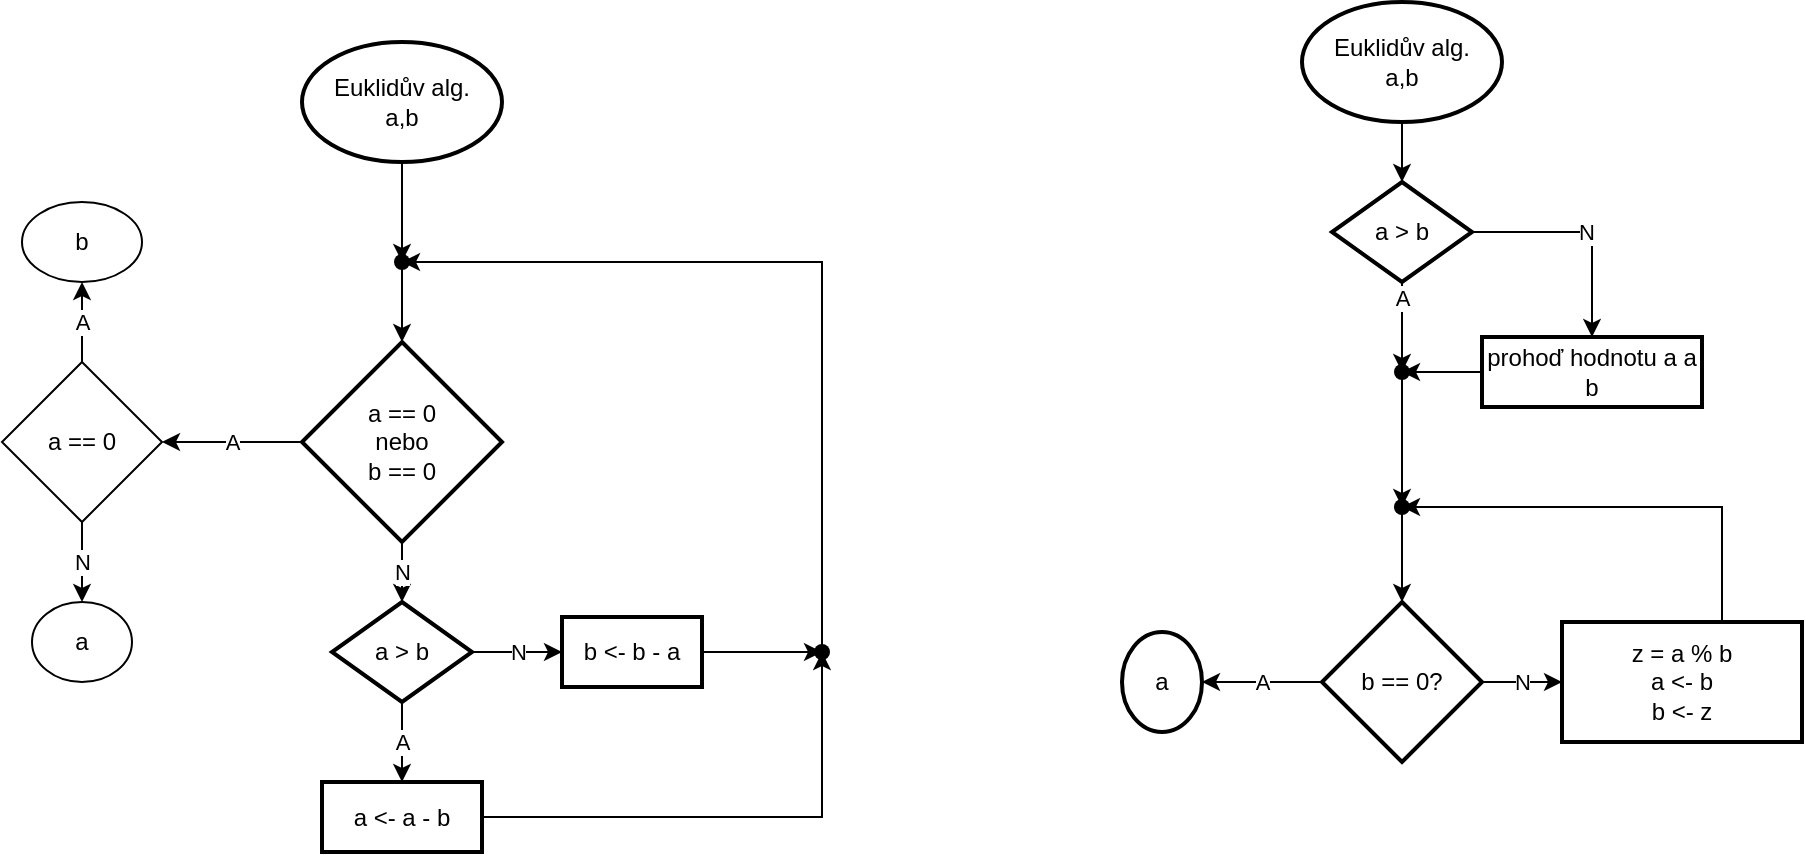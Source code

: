 <mxfile version="20.5.3"><diagram id="VHAhfm41HVIDLOv60HDv" name="Stránka-1"><mxGraphModel dx="793" dy="453" grid="1" gridSize="10" guides="1" tooltips="1" connect="1" arrows="1" fold="1" page="1" pageScale="1" pageWidth="827" pageHeight="1169" math="0" shadow="0"><root><mxCell id="0"/><mxCell id="1" parent="0"/><mxCell id="1JPd0c8pC__kWY6t5LKY-2" value="" style="edgeStyle=orthogonalEdgeStyle;rounded=0;orthogonalLoop=1;jettySize=auto;html=1;" edge="1" parent="1" source="X9t93fHU9e0wmVzQTunu-2" target="1JPd0c8pC__kWY6t5LKY-1"><mxGeometry relative="1" as="geometry"/></mxCell><mxCell id="X9t93fHU9e0wmVzQTunu-2" value="Euklidův alg.&lt;br&gt;a,b" style="strokeWidth=2;html=1;shape=mxgraph.flowchart.start_1;whiteSpace=wrap;" parent="1" vertex="1"><mxGeometry x="340" y="180" width="100" height="60" as="geometry"/></mxCell><mxCell id="1JPd0c8pC__kWY6t5LKY-4" value="" style="edgeStyle=orthogonalEdgeStyle;rounded=0;orthogonalLoop=1;jettySize=auto;html=1;" edge="1" parent="1" source="1JPd0c8pC__kWY6t5LKY-1" target="1JPd0c8pC__kWY6t5LKY-3"><mxGeometry relative="1" as="geometry"/></mxCell><mxCell id="1JPd0c8pC__kWY6t5LKY-1" value="" style="shape=waypoint;sketch=0;size=6;pointerEvents=1;points=[];fillColor=default;resizable=0;rotatable=0;perimeter=centerPerimeter;snapToPoint=1;strokeWidth=2;" vertex="1" parent="1"><mxGeometry x="370" y="270" width="40" height="40" as="geometry"/></mxCell><mxCell id="1JPd0c8pC__kWY6t5LKY-6" value="A" style="edgeStyle=orthogonalEdgeStyle;rounded=0;orthogonalLoop=1;jettySize=auto;html=1;entryX=1;entryY=0.5;entryDx=0;entryDy=0;" edge="1" parent="1" source="1JPd0c8pC__kWY6t5LKY-3" target="1JPd0c8pC__kWY6t5LKY-9"><mxGeometry relative="1" as="geometry"><mxPoint x="300" y="380" as="targetPoint"/></mxGeometry></mxCell><mxCell id="1JPd0c8pC__kWY6t5LKY-8" value="N" style="edgeStyle=orthogonalEdgeStyle;rounded=0;orthogonalLoop=1;jettySize=auto;html=1;" edge="1" parent="1" source="1JPd0c8pC__kWY6t5LKY-3" target="1JPd0c8pC__kWY6t5LKY-7"><mxGeometry relative="1" as="geometry"/></mxCell><mxCell id="1JPd0c8pC__kWY6t5LKY-3" value="&lt;div&gt;a == 0&lt;/div&gt;&lt;div&gt;nebo&lt;/div&gt;&lt;div&gt;b == 0&lt;br&gt;&lt;/div&gt;" style="rhombus;whiteSpace=wrap;html=1;sketch=0;strokeWidth=2;" vertex="1" parent="1"><mxGeometry x="340" y="330" width="100" height="100" as="geometry"/></mxCell><mxCell id="1JPd0c8pC__kWY6t5LKY-15" value="A" style="edgeStyle=orthogonalEdgeStyle;rounded=0;orthogonalLoop=1;jettySize=auto;html=1;" edge="1" parent="1" source="1JPd0c8pC__kWY6t5LKY-7" target="1JPd0c8pC__kWY6t5LKY-14"><mxGeometry relative="1" as="geometry"/></mxCell><mxCell id="1JPd0c8pC__kWY6t5LKY-17" value="N" style="edgeStyle=orthogonalEdgeStyle;rounded=0;orthogonalLoop=1;jettySize=auto;html=1;" edge="1" parent="1" source="1JPd0c8pC__kWY6t5LKY-7" target="1JPd0c8pC__kWY6t5LKY-16"><mxGeometry relative="1" as="geometry"/></mxCell><mxCell id="1JPd0c8pC__kWY6t5LKY-7" value="a &amp;gt; b" style="rhombus;whiteSpace=wrap;html=1;sketch=0;strokeWidth=2;" vertex="1" parent="1"><mxGeometry x="355" y="460" width="70" height="50" as="geometry"/></mxCell><mxCell id="1JPd0c8pC__kWY6t5LKY-11" value="A" style="edgeStyle=orthogonalEdgeStyle;rounded=0;orthogonalLoop=1;jettySize=auto;html=1;" edge="1" parent="1" source="1JPd0c8pC__kWY6t5LKY-9" target="1JPd0c8pC__kWY6t5LKY-10"><mxGeometry relative="1" as="geometry"/></mxCell><mxCell id="1JPd0c8pC__kWY6t5LKY-13" value="N" style="edgeStyle=orthogonalEdgeStyle;rounded=0;orthogonalLoop=1;jettySize=auto;html=1;" edge="1" parent="1" source="1JPd0c8pC__kWY6t5LKY-9" target="1JPd0c8pC__kWY6t5LKY-12"><mxGeometry relative="1" as="geometry"/></mxCell><mxCell id="1JPd0c8pC__kWY6t5LKY-9" value="a == 0" style="rhombus;whiteSpace=wrap;html=1;" vertex="1" parent="1"><mxGeometry x="190" y="340" width="80" height="80" as="geometry"/></mxCell><mxCell id="1JPd0c8pC__kWY6t5LKY-10" value="b" style="ellipse;whiteSpace=wrap;html=1;" vertex="1" parent="1"><mxGeometry x="200" y="260" width="60" height="40" as="geometry"/></mxCell><mxCell id="1JPd0c8pC__kWY6t5LKY-12" value="a" style="ellipse;whiteSpace=wrap;html=1;" vertex="1" parent="1"><mxGeometry x="205" y="460" width="50" height="40" as="geometry"/></mxCell><mxCell id="1JPd0c8pC__kWY6t5LKY-21" value="" style="edgeStyle=orthogonalEdgeStyle;rounded=0;orthogonalLoop=1;jettySize=auto;html=1;entryX=0.675;entryY=0.55;entryDx=0;entryDy=0;entryPerimeter=0;" edge="1" parent="1" source="1JPd0c8pC__kWY6t5LKY-14" target="1JPd0c8pC__kWY6t5LKY-18"><mxGeometry relative="1" as="geometry"><mxPoint x="550" y="567.5" as="targetPoint"/></mxGeometry></mxCell><mxCell id="1JPd0c8pC__kWY6t5LKY-14" value="a &amp;lt;- a - b" style="whiteSpace=wrap;html=1;sketch=0;strokeWidth=2;" vertex="1" parent="1"><mxGeometry x="350" y="550" width="80" height="35" as="geometry"/></mxCell><mxCell id="1JPd0c8pC__kWY6t5LKY-19" value="" style="edgeStyle=orthogonalEdgeStyle;rounded=0;orthogonalLoop=1;jettySize=auto;html=1;" edge="1" parent="1" source="1JPd0c8pC__kWY6t5LKY-16" target="1JPd0c8pC__kWY6t5LKY-18"><mxGeometry relative="1" as="geometry"/></mxCell><mxCell id="1JPd0c8pC__kWY6t5LKY-16" value="b &amp;lt;- b - a" style="whiteSpace=wrap;html=1;sketch=0;strokeWidth=2;" vertex="1" parent="1"><mxGeometry x="470" y="467.5" width="70" height="35" as="geometry"/></mxCell><mxCell id="1JPd0c8pC__kWY6t5LKY-23" value="" style="edgeStyle=orthogonalEdgeStyle;rounded=0;orthogonalLoop=1;jettySize=auto;html=1;entryX=0.575;entryY=0.475;entryDx=0;entryDy=0;entryPerimeter=0;" edge="1" parent="1" source="1JPd0c8pC__kWY6t5LKY-18" target="1JPd0c8pC__kWY6t5LKY-1"><mxGeometry relative="1" as="geometry"><mxPoint x="655" y="365" as="targetPoint"/><Array as="points"><mxPoint x="600" y="290"/></Array></mxGeometry></mxCell><mxCell id="1JPd0c8pC__kWY6t5LKY-18" value="" style="shape=waypoint;sketch=0;size=6;pointerEvents=1;points=[];fillColor=default;resizable=0;rotatable=0;perimeter=centerPerimeter;snapToPoint=1;strokeWidth=2;" vertex="1" parent="1"><mxGeometry x="580" y="465" width="40" height="40" as="geometry"/></mxCell><mxCell id="1JPd0c8pC__kWY6t5LKY-26" value="Euklidův alg.&lt;br&gt;a,b" style="strokeWidth=2;html=1;shape=mxgraph.flowchart.start_1;whiteSpace=wrap;" vertex="1" parent="1"><mxGeometry x="840" y="160" width="100" height="60" as="geometry"/></mxCell><mxCell id="1JPd0c8pC__kWY6t5LKY-27" value="" style="edgeStyle=orthogonalEdgeStyle;rounded=0;orthogonalLoop=1;jettySize=auto;html=1;entryX=0.5;entryY=0;entryDx=0;entryDy=0;exitX=0.5;exitY=1;exitDx=0;exitDy=0;exitPerimeter=0;" edge="1" parent="1" source="1JPd0c8pC__kWY6t5LKY-26" target="1JPd0c8pC__kWY6t5LKY-34"><mxGeometry relative="1" as="geometry"><mxPoint x="890" y="270" as="sourcePoint"/><mxPoint x="890" y="310" as="targetPoint"/></mxGeometry></mxCell><mxCell id="1JPd0c8pC__kWY6t5LKY-33" value="N" style="edgeStyle=orthogonalEdgeStyle;rounded=0;orthogonalLoop=1;jettySize=auto;html=1;" edge="1" parent="1" source="1JPd0c8pC__kWY6t5LKY-34" target="1JPd0c8pC__kWY6t5LKY-43"><mxGeometry relative="1" as="geometry"/></mxCell><mxCell id="1JPd0c8pC__kWY6t5LKY-51" value="A" style="edgeStyle=orthogonalEdgeStyle;rounded=0;orthogonalLoop=1;jettySize=auto;html=1;" edge="1" parent="1" source="1JPd0c8pC__kWY6t5LKY-34" target="1JPd0c8pC__kWY6t5LKY-48"><mxGeometry relative="1" as="geometry"/></mxCell><mxCell id="1JPd0c8pC__kWY6t5LKY-34" value="a &amp;gt; b" style="rhombus;whiteSpace=wrap;html=1;sketch=0;strokeWidth=2;" vertex="1" parent="1"><mxGeometry x="855" y="250" width="70" height="50" as="geometry"/></mxCell><mxCell id="1JPd0c8pC__kWY6t5LKY-50" value="" style="edgeStyle=orthogonalEdgeStyle;rounded=0;orthogonalLoop=1;jettySize=auto;html=1;" edge="1" parent="1" source="1JPd0c8pC__kWY6t5LKY-43" target="1JPd0c8pC__kWY6t5LKY-48"><mxGeometry relative="1" as="geometry"/></mxCell><mxCell id="1JPd0c8pC__kWY6t5LKY-43" value="prohoď hodnotu a a b" style="whiteSpace=wrap;html=1;sketch=0;strokeWidth=2;" vertex="1" parent="1"><mxGeometry x="930" y="327.5" width="110" height="35" as="geometry"/></mxCell><mxCell id="1JPd0c8pC__kWY6t5LKY-56" value="" style="edgeStyle=orthogonalEdgeStyle;rounded=0;orthogonalLoop=1;jettySize=auto;html=1;" edge="1" parent="1" source="1JPd0c8pC__kWY6t5LKY-48" target="1JPd0c8pC__kWY6t5LKY-55"><mxGeometry relative="1" as="geometry"/></mxCell><mxCell id="1JPd0c8pC__kWY6t5LKY-48" value="" style="shape=waypoint;sketch=0;size=6;pointerEvents=1;points=[];fillColor=default;resizable=0;rotatable=0;perimeter=centerPerimeter;snapToPoint=1;strokeWidth=2;" vertex="1" parent="1"><mxGeometry x="870" y="325" width="40" height="40" as="geometry"/></mxCell><mxCell id="1JPd0c8pC__kWY6t5LKY-58" value="" style="edgeStyle=orthogonalEdgeStyle;rounded=0;orthogonalLoop=1;jettySize=auto;html=1;" edge="1" parent="1" source="1JPd0c8pC__kWY6t5LKY-55" target="1JPd0c8pC__kWY6t5LKY-57"><mxGeometry relative="1" as="geometry"/></mxCell><mxCell id="1JPd0c8pC__kWY6t5LKY-55" value="" style="shape=waypoint;sketch=0;size=6;pointerEvents=1;points=[];fillColor=default;resizable=0;rotatable=0;perimeter=centerPerimeter;snapToPoint=1;strokeWidth=2;" vertex="1" parent="1"><mxGeometry x="870" y="392.5" width="40" height="40" as="geometry"/></mxCell><mxCell id="1JPd0c8pC__kWY6t5LKY-60" value="A" style="edgeStyle=orthogonalEdgeStyle;rounded=0;orthogonalLoop=1;jettySize=auto;html=1;" edge="1" parent="1" source="1JPd0c8pC__kWY6t5LKY-57" target="1JPd0c8pC__kWY6t5LKY-59"><mxGeometry relative="1" as="geometry"/></mxCell><mxCell id="1JPd0c8pC__kWY6t5LKY-62" value="N" style="edgeStyle=orthogonalEdgeStyle;rounded=0;orthogonalLoop=1;jettySize=auto;html=1;" edge="1" parent="1" source="1JPd0c8pC__kWY6t5LKY-57" target="1JPd0c8pC__kWY6t5LKY-61"><mxGeometry relative="1" as="geometry"/></mxCell><mxCell id="1JPd0c8pC__kWY6t5LKY-57" value="b == 0?" style="rhombus;whiteSpace=wrap;html=1;sketch=0;strokeWidth=2;" vertex="1" parent="1"><mxGeometry x="850" y="460" width="80" height="80" as="geometry"/></mxCell><mxCell id="1JPd0c8pC__kWY6t5LKY-59" value="a" style="ellipse;whiteSpace=wrap;html=1;sketch=0;strokeWidth=2;" vertex="1" parent="1"><mxGeometry x="750" y="475" width="40" height="50" as="geometry"/></mxCell><mxCell id="1JPd0c8pC__kWY6t5LKY-64" value="" style="edgeStyle=orthogonalEdgeStyle;rounded=0;orthogonalLoop=1;jettySize=auto;html=1;" edge="1" parent="1" source="1JPd0c8pC__kWY6t5LKY-61" target="1JPd0c8pC__kWY6t5LKY-55"><mxGeometry relative="1" as="geometry"><mxPoint x="1050" y="392.5" as="targetPoint"/><Array as="points"><mxPoint x="1050" y="413"/></Array></mxGeometry></mxCell><mxCell id="1JPd0c8pC__kWY6t5LKY-61" value="&lt;div&gt;z = a % b&lt;/div&gt;&lt;div&gt;a &amp;lt;- b&lt;/div&gt;&lt;div&gt;b &amp;lt;- z&lt;br&gt;&lt;/div&gt;" style="whiteSpace=wrap;html=1;sketch=0;strokeWidth=2;" vertex="1" parent="1"><mxGeometry x="970" y="470" width="120" height="60" as="geometry"/></mxCell></root></mxGraphModel></diagram></mxfile>